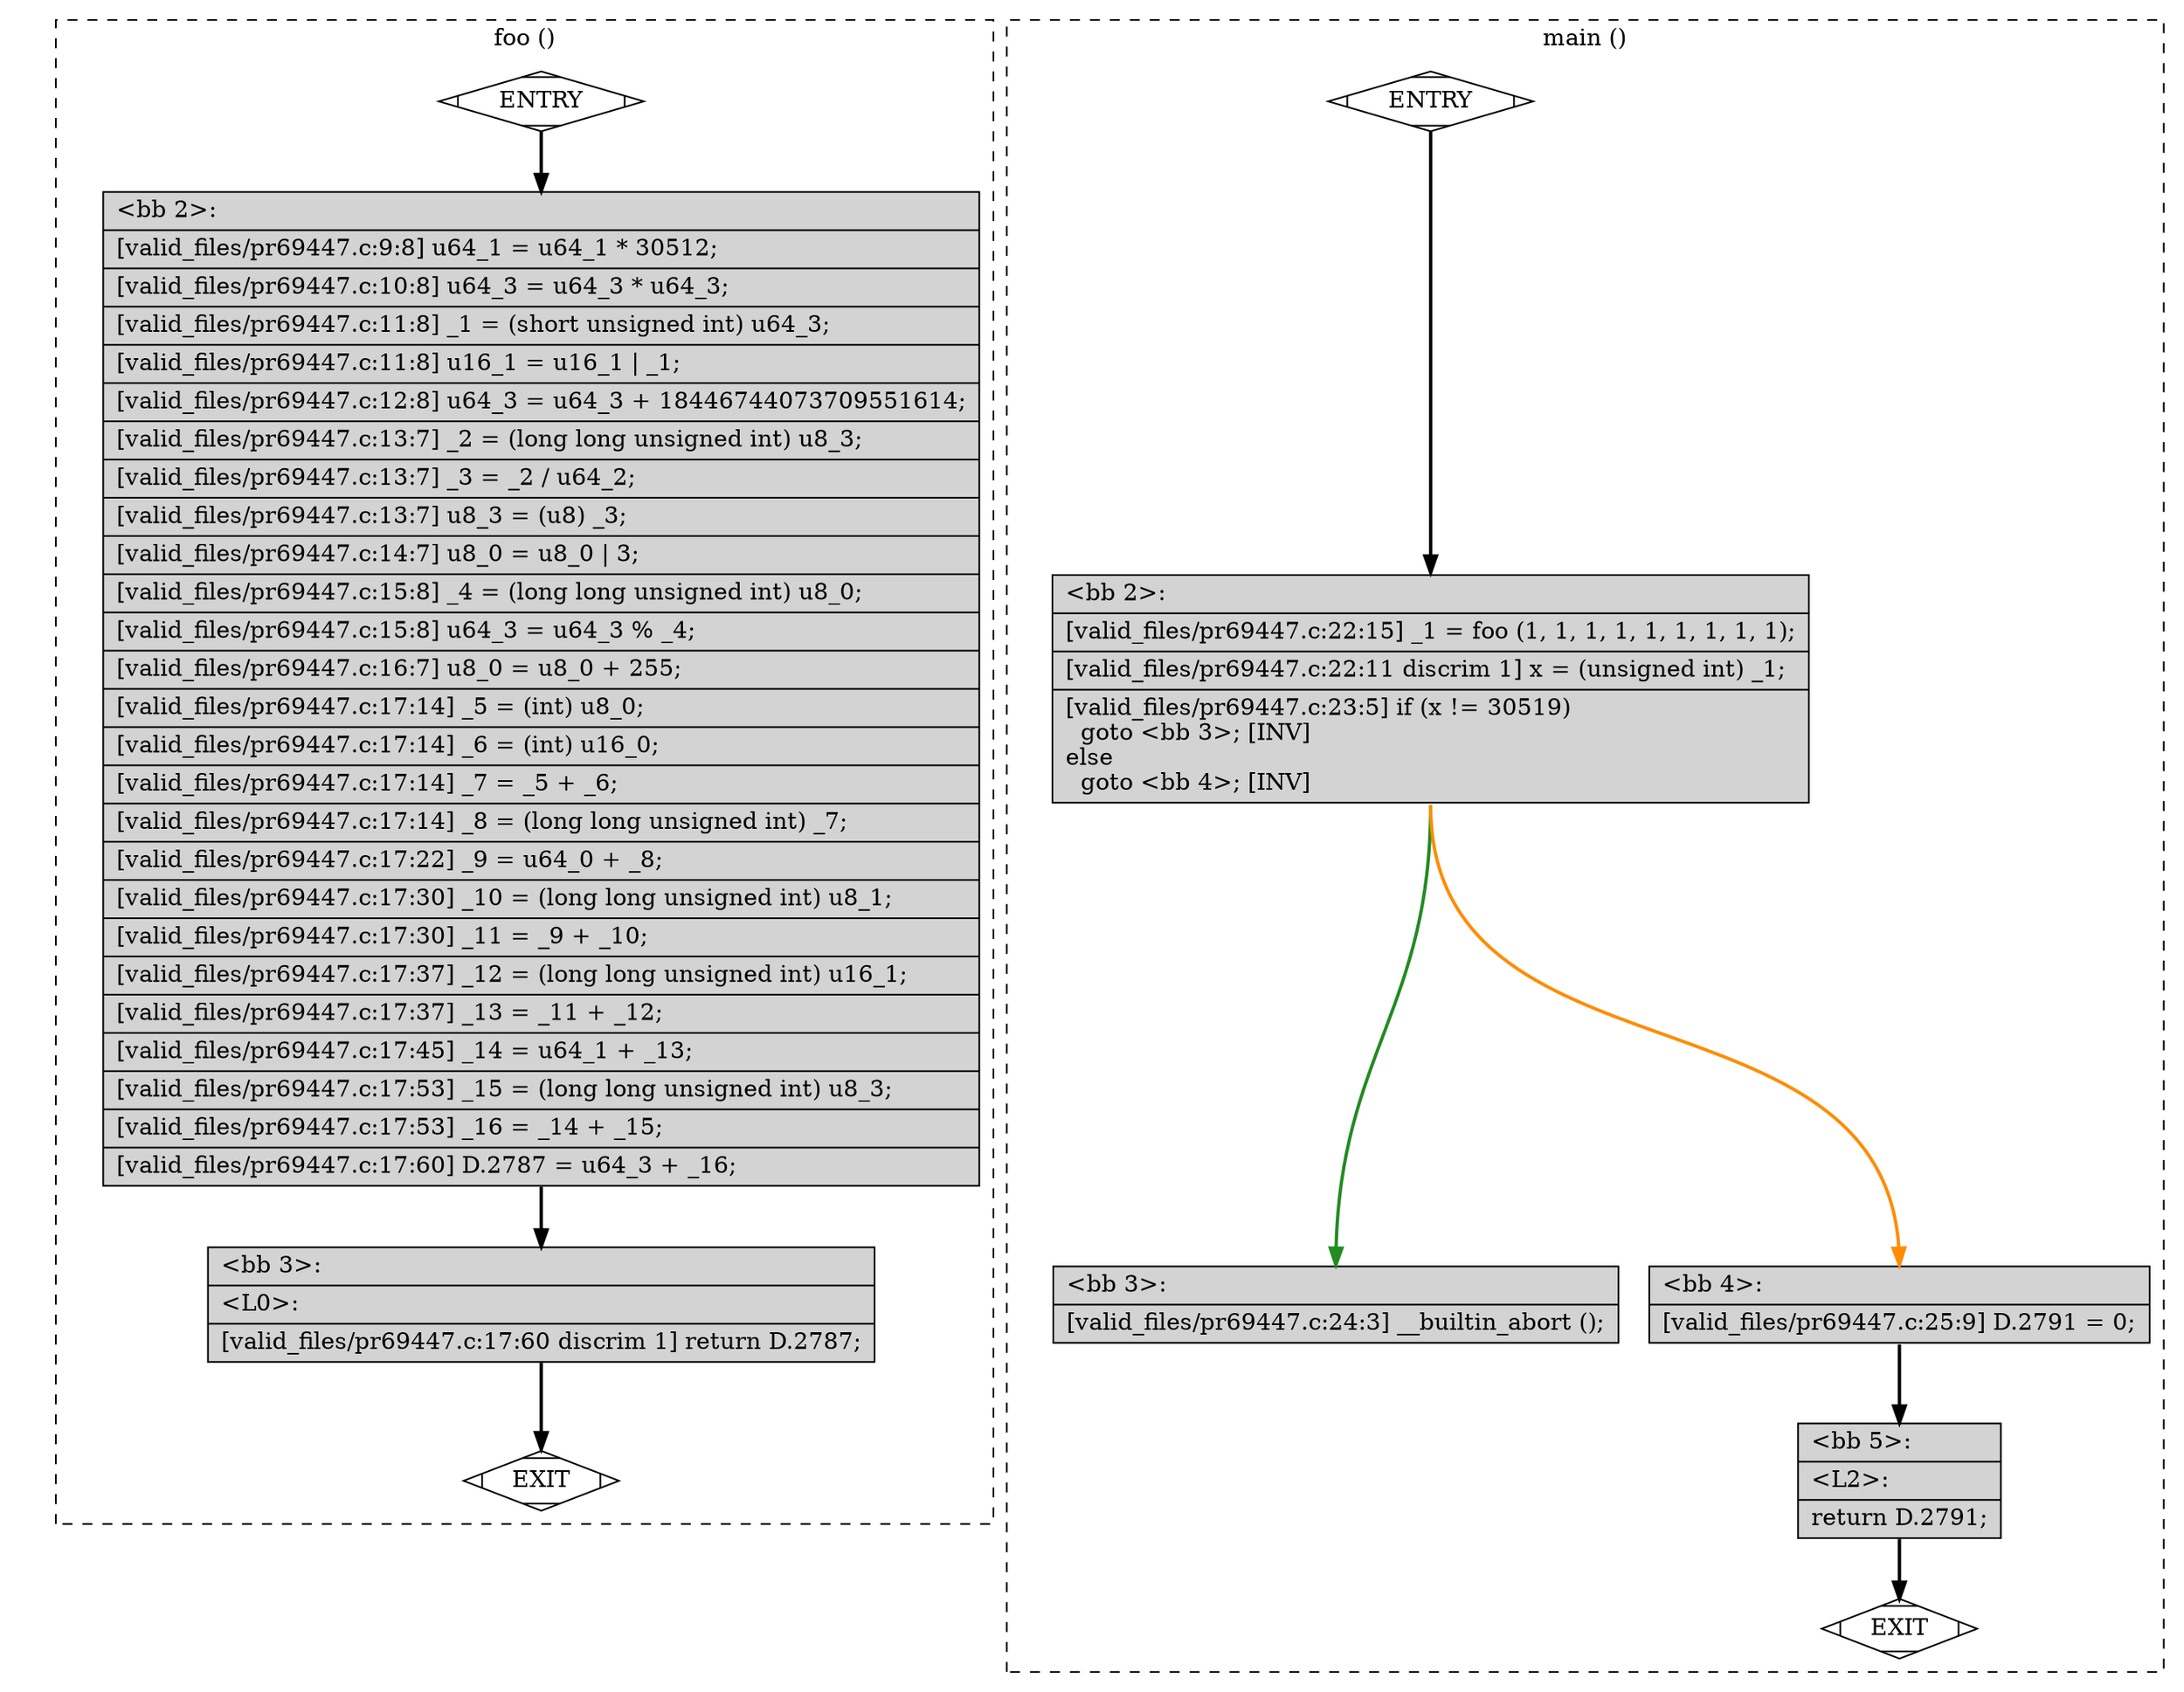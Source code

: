 digraph "a-pr69447.c.015t.cfg" {
overlap=false;
subgraph "cluster_foo" {
	style="dashed";
	color="black";
	label="foo ()";
	fn_0_basic_block_0 [shape=Mdiamond,style=filled,fillcolor=white,label="ENTRY"];

	fn_0_basic_block_1 [shape=Mdiamond,style=filled,fillcolor=white,label="EXIT"];

	fn_0_basic_block_2 [shape=record,style=filled,fillcolor=lightgrey,label="{\<bb\ 2\>:\l\
|[valid_files/pr69447.c:9:8]\ u64_1\ =\ u64_1\ *\ 30512;\l\
|[valid_files/pr69447.c:10:8]\ u64_3\ =\ u64_3\ *\ u64_3;\l\
|[valid_files/pr69447.c:11:8]\ _1\ =\ (short\ unsigned\ int)\ u64_3;\l\
|[valid_files/pr69447.c:11:8]\ u16_1\ =\ u16_1\ \|\ _1;\l\
|[valid_files/pr69447.c:12:8]\ u64_3\ =\ u64_3\ +\ 18446744073709551614;\l\
|[valid_files/pr69447.c:13:7]\ _2\ =\ (long\ long\ unsigned\ int)\ u8_3;\l\
|[valid_files/pr69447.c:13:7]\ _3\ =\ _2\ /\ u64_2;\l\
|[valid_files/pr69447.c:13:7]\ u8_3\ =\ (u8)\ _3;\l\
|[valid_files/pr69447.c:14:7]\ u8_0\ =\ u8_0\ \|\ 3;\l\
|[valid_files/pr69447.c:15:8]\ _4\ =\ (long\ long\ unsigned\ int)\ u8_0;\l\
|[valid_files/pr69447.c:15:8]\ u64_3\ =\ u64_3\ %\ _4;\l\
|[valid_files/pr69447.c:16:7]\ u8_0\ =\ u8_0\ +\ 255;\l\
|[valid_files/pr69447.c:17:14]\ _5\ =\ (int)\ u8_0;\l\
|[valid_files/pr69447.c:17:14]\ _6\ =\ (int)\ u16_0;\l\
|[valid_files/pr69447.c:17:14]\ _7\ =\ _5\ +\ _6;\l\
|[valid_files/pr69447.c:17:14]\ _8\ =\ (long\ long\ unsigned\ int)\ _7;\l\
|[valid_files/pr69447.c:17:22]\ _9\ =\ u64_0\ +\ _8;\l\
|[valid_files/pr69447.c:17:30]\ _10\ =\ (long\ long\ unsigned\ int)\ u8_1;\l\
|[valid_files/pr69447.c:17:30]\ _11\ =\ _9\ +\ _10;\l\
|[valid_files/pr69447.c:17:37]\ _12\ =\ (long\ long\ unsigned\ int)\ u16_1;\l\
|[valid_files/pr69447.c:17:37]\ _13\ =\ _11\ +\ _12;\l\
|[valid_files/pr69447.c:17:45]\ _14\ =\ u64_1\ +\ _13;\l\
|[valid_files/pr69447.c:17:53]\ _15\ =\ (long\ long\ unsigned\ int)\ u8_3;\l\
|[valid_files/pr69447.c:17:53]\ _16\ =\ _14\ +\ _15;\l\
|[valid_files/pr69447.c:17:60]\ D.2787\ =\ u64_3\ +\ _16;\l\
}"];

	fn_0_basic_block_3 [shape=record,style=filled,fillcolor=lightgrey,label="{\<bb\ 3\>:\l\
|\<L0\>:\l\
|[valid_files/pr69447.c:17:60\ discrim\ 1]\ return\ D.2787;\l\
}"];

	fn_0_basic_block_0:s -> fn_0_basic_block_2:n [style="solid,bold",color=black,weight=100,constraint=true];
	fn_0_basic_block_2:s -> fn_0_basic_block_3:n [style="solid,bold",color=black,weight=100,constraint=true];
	fn_0_basic_block_3:s -> fn_0_basic_block_1:n [style="solid,bold",color=black,weight=10,constraint=true];
	fn_0_basic_block_0:s -> fn_0_basic_block_1:n [style="invis",constraint=true];
}
subgraph "cluster_main" {
	style="dashed";
	color="black";
	label="main ()";
	fn_1_basic_block_0 [shape=Mdiamond,style=filled,fillcolor=white,label="ENTRY"];

	fn_1_basic_block_1 [shape=Mdiamond,style=filled,fillcolor=white,label="EXIT"];

	fn_1_basic_block_2 [shape=record,style=filled,fillcolor=lightgrey,label="{\<bb\ 2\>:\l\
|[valid_files/pr69447.c:22:15]\ _1\ =\ foo\ (1,\ 1,\ 1,\ 1,\ 1,\ 1,\ 1,\ 1,\ 1);\l\
|[valid_files/pr69447.c:22:11\ discrim\ 1]\ x\ =\ (unsigned\ int)\ _1;\l\
|[valid_files/pr69447.c:23:5]\ if\ (x\ !=\ 30519)\l\
\ \ goto\ \<bb\ 3\>;\ [INV]\l\
else\l\
\ \ goto\ \<bb\ 4\>;\ [INV]\l\
}"];

	fn_1_basic_block_3 [shape=record,style=filled,fillcolor=lightgrey,label="{\<bb\ 3\>:\l\
|[valid_files/pr69447.c:24:3]\ __builtin_abort\ ();\l\
}"];

	fn_1_basic_block_4 [shape=record,style=filled,fillcolor=lightgrey,label="{\<bb\ 4\>:\l\
|[valid_files/pr69447.c:25:9]\ D.2791\ =\ 0;\l\
}"];

	fn_1_basic_block_5 [shape=record,style=filled,fillcolor=lightgrey,label="{\<bb\ 5\>:\l\
|\<L2\>:\l\
|return\ D.2791;\l\
}"];

	fn_1_basic_block_0:s -> fn_1_basic_block_2:n [style="solid,bold",color=black,weight=100,constraint=true];
	fn_1_basic_block_2:s -> fn_1_basic_block_3:n [style="solid,bold",color=forestgreen,weight=10,constraint=true];
	fn_1_basic_block_2:s -> fn_1_basic_block_4:n [style="solid,bold",color=darkorange,weight=10,constraint=true];
	fn_1_basic_block_4:s -> fn_1_basic_block_5:n [style="solid,bold",color=black,weight=100,constraint=true];
	fn_1_basic_block_5:s -> fn_1_basic_block_1:n [style="solid,bold",color=black,weight=10,constraint=true];
	fn_1_basic_block_0:s -> fn_1_basic_block_1:n [style="invis",constraint=true];
}
}
